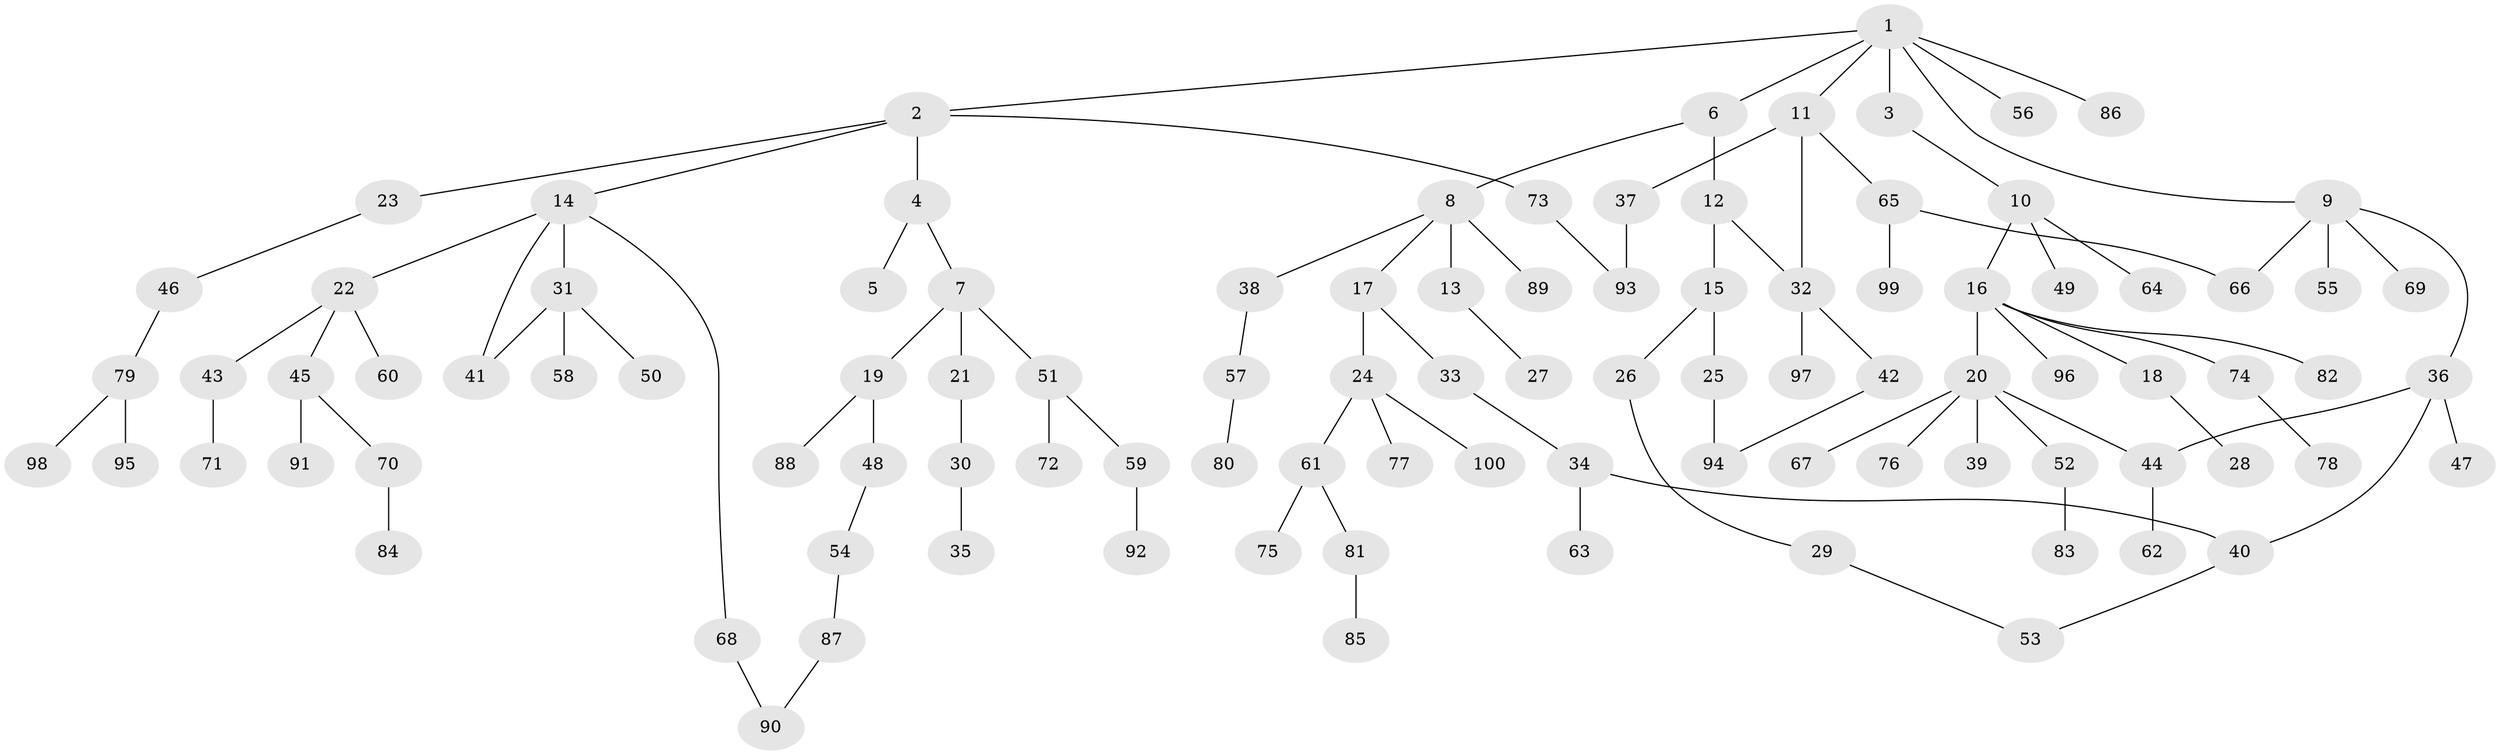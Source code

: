// coarse degree distribution, {6: 0.02857142857142857, 5: 0.11428571428571428, 2: 0.22857142857142856, 1: 0.45714285714285713, 3: 0.11428571428571428, 4: 0.05714285714285714}
// Generated by graph-tools (version 1.1) at 2025/51/02/27/25 19:51:39]
// undirected, 100 vertices, 108 edges
graph export_dot {
graph [start="1"]
  node [color=gray90,style=filled];
  1;
  2;
  3;
  4;
  5;
  6;
  7;
  8;
  9;
  10;
  11;
  12;
  13;
  14;
  15;
  16;
  17;
  18;
  19;
  20;
  21;
  22;
  23;
  24;
  25;
  26;
  27;
  28;
  29;
  30;
  31;
  32;
  33;
  34;
  35;
  36;
  37;
  38;
  39;
  40;
  41;
  42;
  43;
  44;
  45;
  46;
  47;
  48;
  49;
  50;
  51;
  52;
  53;
  54;
  55;
  56;
  57;
  58;
  59;
  60;
  61;
  62;
  63;
  64;
  65;
  66;
  67;
  68;
  69;
  70;
  71;
  72;
  73;
  74;
  75;
  76;
  77;
  78;
  79;
  80;
  81;
  82;
  83;
  84;
  85;
  86;
  87;
  88;
  89;
  90;
  91;
  92;
  93;
  94;
  95;
  96;
  97;
  98;
  99;
  100;
  1 -- 2;
  1 -- 3;
  1 -- 6;
  1 -- 9;
  1 -- 11;
  1 -- 56;
  1 -- 86;
  2 -- 4;
  2 -- 14;
  2 -- 23;
  2 -- 73;
  3 -- 10;
  4 -- 5;
  4 -- 7;
  6 -- 8;
  6 -- 12;
  7 -- 19;
  7 -- 21;
  7 -- 51;
  8 -- 13;
  8 -- 17;
  8 -- 38;
  8 -- 89;
  9 -- 36;
  9 -- 55;
  9 -- 66;
  9 -- 69;
  10 -- 16;
  10 -- 49;
  10 -- 64;
  11 -- 32;
  11 -- 37;
  11 -- 65;
  12 -- 15;
  12 -- 32;
  13 -- 27;
  14 -- 22;
  14 -- 31;
  14 -- 41;
  14 -- 68;
  15 -- 25;
  15 -- 26;
  16 -- 18;
  16 -- 20;
  16 -- 74;
  16 -- 82;
  16 -- 96;
  17 -- 24;
  17 -- 33;
  18 -- 28;
  19 -- 48;
  19 -- 88;
  20 -- 39;
  20 -- 52;
  20 -- 67;
  20 -- 76;
  20 -- 44;
  21 -- 30;
  22 -- 43;
  22 -- 45;
  22 -- 60;
  23 -- 46;
  24 -- 61;
  24 -- 77;
  24 -- 100;
  25 -- 94;
  26 -- 29;
  29 -- 53;
  30 -- 35;
  31 -- 50;
  31 -- 58;
  31 -- 41;
  32 -- 42;
  32 -- 97;
  33 -- 34;
  34 -- 63;
  34 -- 40;
  36 -- 40;
  36 -- 44;
  36 -- 47;
  37 -- 93;
  38 -- 57;
  40 -- 53;
  42 -- 94;
  43 -- 71;
  44 -- 62;
  45 -- 70;
  45 -- 91;
  46 -- 79;
  48 -- 54;
  51 -- 59;
  51 -- 72;
  52 -- 83;
  54 -- 87;
  57 -- 80;
  59 -- 92;
  61 -- 75;
  61 -- 81;
  65 -- 99;
  65 -- 66;
  68 -- 90;
  70 -- 84;
  73 -- 93;
  74 -- 78;
  79 -- 95;
  79 -- 98;
  81 -- 85;
  87 -- 90;
}

